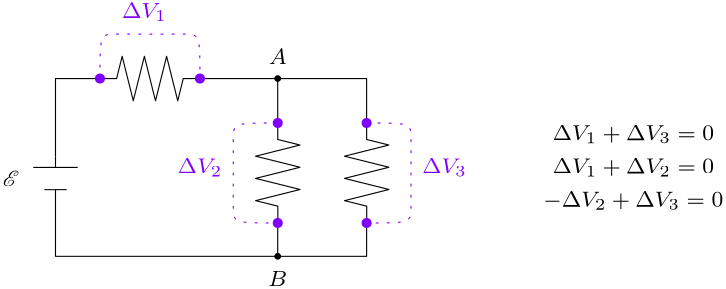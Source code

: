 <?xml version="1.0"?>
<!DOCTYPE ipe SYSTEM "ipe.dtd">
<ipe version="70218" creator="Ipe 7.2.28">
<info created="D:20241128192318" modified="D:20241129105340"/>
<preamble>\usepackage{amssymb}
\usepackage{mathrsfs}</preamble>
<ipestyle name="basic">
<symbol name="arrow/arc(spx)">
<path stroke="sym-stroke" fill="sym-stroke" pen="sym-pen">
0 0 m
-1 0.333 l
-1 -0.333 l
h
</path>
</symbol>
<symbol name="arrow/farc(spx)">
<path stroke="sym-stroke" fill="white" pen="sym-pen">
0 0 m
-1 0.333 l
-1 -0.333 l
h
</path>
</symbol>
<symbol name="arrow/ptarc(spx)">
<path stroke="sym-stroke" fill="sym-stroke" pen="sym-pen">
0 0 m
-1 0.333 l
-0.8 0 l
-1 -0.333 l
h
</path>
</symbol>
<symbol name="arrow/fptarc(spx)">
<path stroke="sym-stroke" fill="white" pen="sym-pen">
0 0 m
-1 0.333 l
-0.8 0 l
-1 -0.333 l
h
</path>
</symbol>
<symbol name="mark/circle(sx)" transformations="translations">
<path fill="sym-stroke">
0.6 0 0 0.6 0 0 e
0.4 0 0 0.4 0 0 e
</path>
</symbol>
<symbol name="mark/disk(sx)" transformations="translations">
<path fill="sym-stroke">
0.6 0 0 0.6 0 0 e
</path>
</symbol>
<symbol name="mark/fdisk(sfx)" transformations="translations">
<group>
<path fill="sym-fill">
0.5 0 0 0.5 0 0 e
</path>
<path fill="sym-stroke" fillrule="eofill">
0.6 0 0 0.6 0 0 e
0.4 0 0 0.4 0 0 e
</path>
</group>
</symbol>
<symbol name="mark/box(sx)" transformations="translations">
<path fill="sym-stroke" fillrule="eofill">
-0.6 -0.6 m
0.6 -0.6 l
0.6 0.6 l
-0.6 0.6 l
h
-0.4 -0.4 m
0.4 -0.4 l
0.4 0.4 l
-0.4 0.4 l
h
</path>
</symbol>
<symbol name="mark/square(sx)" transformations="translations">
<path fill="sym-stroke">
-0.6 -0.6 m
0.6 -0.6 l
0.6 0.6 l
-0.6 0.6 l
h
</path>
</symbol>
<symbol name="mark/fsquare(sfx)" transformations="translations">
<group>
<path fill="sym-fill">
-0.5 -0.5 m
0.5 -0.5 l
0.5 0.5 l
-0.5 0.5 l
h
</path>
<path fill="sym-stroke" fillrule="eofill">
-0.6 -0.6 m
0.6 -0.6 l
0.6 0.6 l
-0.6 0.6 l
h
-0.4 -0.4 m
0.4 -0.4 l
0.4 0.4 l
-0.4 0.4 l
h
</path>
</group>
</symbol>
<symbol name="mark/cross(sx)" transformations="translations">
<group>
<path fill="sym-stroke">
-0.43 -0.57 m
0.57 0.43 l
0.43 0.57 l
-0.57 -0.43 l
h
</path>
<path fill="sym-stroke">
-0.43 0.57 m
0.57 -0.43 l
0.43 -0.57 l
-0.57 0.43 l
h
</path>
</group>
</symbol>
<symbol name="arrow/fnormal(spx)">
<path stroke="sym-stroke" fill="white" pen="sym-pen">
0 0 m
-1 0.333 l
-1 -0.333 l
h
</path>
</symbol>
<symbol name="arrow/pointed(spx)">
<path stroke="sym-stroke" fill="sym-stroke" pen="sym-pen">
0 0 m
-1 0.333 l
-0.8 0 l
-1 -0.333 l
h
</path>
</symbol>
<symbol name="arrow/fpointed(spx)">
<path stroke="sym-stroke" fill="white" pen="sym-pen">
0 0 m
-1 0.333 l
-0.8 0 l
-1 -0.333 l
h
</path>
</symbol>
<symbol name="arrow/linear(spx)">
<path stroke="sym-stroke" pen="sym-pen">
-1 0.333 m
0 0 l
-1 -0.333 l
</path>
</symbol>
<symbol name="arrow/fdouble(spx)">
<path stroke="sym-stroke" fill="white" pen="sym-pen">
0 0 m
-1 0.333 l
-1 -0.333 l
h
-1 0 m
-2 0.333 l
-2 -0.333 l
h
</path>
</symbol>
<symbol name="arrow/double(spx)">
<path stroke="sym-stroke" fill="sym-stroke" pen="sym-pen">
0 0 m
-1 0.333 l
-1 -0.333 l
h
-1 0 m
-2 0.333 l
-2 -0.333 l
h
</path>
</symbol>
<symbol name="arrow/mid-normal(spx)">
<path stroke="sym-stroke" fill="sym-stroke" pen="sym-pen">
0.5 0 m
-0.5 0.333 l
-0.5 -0.333 l
h
</path>
</symbol>
<symbol name="arrow/mid-fnormal(spx)">
<path stroke="sym-stroke" fill="white" pen="sym-pen">
0.5 0 m
-0.5 0.333 l
-0.5 -0.333 l
h
</path>
</symbol>
<symbol name="arrow/mid-pointed(spx)">
<path stroke="sym-stroke" fill="sym-stroke" pen="sym-pen">
0.5 0 m
-0.5 0.333 l
-0.3 0 l
-0.5 -0.333 l
h
</path>
</symbol>
<symbol name="arrow/mid-fpointed(spx)">
<path stroke="sym-stroke" fill="white" pen="sym-pen">
0.5 0 m
-0.5 0.333 l
-0.3 0 l
-0.5 -0.333 l
h
</path>
</symbol>
<symbol name="arrow/mid-double(spx)">
<path stroke="sym-stroke" fill="sym-stroke" pen="sym-pen">
1 0 m
0 0.333 l
0 -0.333 l
h
0 0 m
-1 0.333 l
-1 -0.333 l
h
</path>
</symbol>
<symbol name="arrow/mid-fdouble(spx)">
<path stroke="sym-stroke" fill="white" pen="sym-pen">
1 0 m
0 0.333 l
0 -0.333 l
h
0 0 m
-1 0.333 l
-1 -0.333 l
h
</path>
</symbol>
<anglesize name="22.5 deg" value="22.5"/>
<anglesize name="30 deg" value="30"/>
<anglesize name="45 deg" value="45"/>
<anglesize name="60 deg" value="60"/>
<anglesize name="90 deg" value="90"/>
<arrowsize name="large" value="10"/>
<arrowsize name="small" value="5"/>
<arrowsize name="tiny" value="3"/>
<color name="blue" value="0 0 1"/>
<color name="brown" value="0.647 0.165 0.165"/>
<color name="darkblue" value="0 0 0.545"/>
<color name="darkcyan" value="0 0.545 0.545"/>
<color name="darkgray" value="0.663"/>
<color name="darkgreen" value="0 0.392 0"/>
<color name="darkmagenta" value="0.545 0 0.545"/>
<color name="darkorange" value="1 0.549 0"/>
<color name="darkred" value="0.545 0 0"/>
<color name="gold" value="1 0.843 0"/>
<color name="gray" value="0.745"/>
<color name="green" value="0 1 0"/>
<color name="lightblue" value="0.678 0.847 0.902"/>
<color name="lightcyan" value="0.878 1 1"/>
<color name="lightgray" value="0.827"/>
<color name="lightgreen" value="0.565 0.933 0.565"/>
<color name="lightyellow" value="1 1 0.878"/>
<color name="navy" value="0 0 0.502"/>
<color name="orange" value="1 0.647 0"/>
<color name="pink" value="1 0.753 0.796"/>
<color name="purple" value="0.627 0.125 0.941"/>
<color name="red" value="1 0 0"/>
<color name="seagreen" value="0.18 0.545 0.341"/>
<color name="turquoise" value="0.251 0.878 0.816"/>
<color name="violet" value="0.933 0.51 0.933"/>
<color name="yellow" value="1 1 0"/>
<dashstyle name="dash dot dotted" value="[4 2 1 2 1 2] 0"/>
<dashstyle name="dash dotted" value="[4 2 1 2] 0"/>
<dashstyle name="dashed" value="[4] 0"/>
<dashstyle name="dotted" value="[1 3] 0"/>
<gridsize name="10 pts (~3.5 mm)" value="10"/>
<gridsize name="14 pts (~5 mm)" value="14"/>
<gridsize name="16 pts (~6 mm)" value="16"/>
<gridsize name="20 pts (~7 mm)" value="20"/>
<gridsize name="28 pts (~10 mm)" value="28"/>
<gridsize name="32 pts (~12 mm)" value="32"/>
<gridsize name="4 pts" value="4"/>
<gridsize name="56 pts (~20 mm)" value="56"/>
<gridsize name="8 pts (~3 mm)" value="8"/>
<opacity name="10%" value="0.1"/>
<opacity name="30%" value="0.3"/>
<opacity name="50%" value="0.5"/>
<opacity name="75%" value="0.75"/>
<pen name="fat" value="1.2"/>
<pen name="heavier" value="0.8"/>
<pen name="ultrafat" value="2"/>
<symbolsize name="large" value="5"/>
<symbolsize name="small" value="2"/>
<symbolsize name="tiny" value="1.1"/>
<textsize name="Huge" value="\Huge"/>
<textsize name="LARGE" value="\LARGE"/>
<textsize name="Large" value="\Large"/>
<textsize name="footnote" value="\footnotesize"/>
<textsize name="huge" value="\huge"/>
<textsize name="large" value="\large"/>
<textsize name="script" value="\scriptsize"/>
<textsize name="small" value="\small"/>
<textsize name="tiny" value="\tiny"/>
<textstyle name="center" begin="\begin{center}" end="\end{center}"/>
<textstyle name="item" begin="\begin{itemize}\item{}" end="\end{itemize}"/>
<textstyle name="itemize" begin="\begin{itemize}" end="\end{itemize}"/>
<tiling name="falling" angle="-60" step="4" width="1"/>
<tiling name="rising" angle="30" step="4" width="1"/>
</ipestyle>
<page>
<layer name="alpha"/>
<view layers="alpha" active="alpha"/>
<path layer="alpha" matrix="1.53891 0 0 1.53891 -148.74 -379.394" stroke="black">
272.121 704.079 m
270.802 698.802 l
268.202 709.198 l
265.603 698.802 l
263.004 709.198 l
260.405 698.802 l
257.805 709.198 l
256.487 703.923 l
252.607 704 m
256.611 704 l
272 704 m
276 704 l
</path>
<path matrix="0.00169971 -1.53891 1.53891 0.00169971 -779.817 1075.6" stroke="black">
272.121 704.079 m
270.802 698.802 l
268.202 709.198 l
265.603 698.802 l
263.004 709.198 l
260.405 698.802 l
257.805 709.198 l
256.487 703.923 l
252.607 704 m
256.611 704 l
272 704 m
276 704 l
</path>
<path stroke="black">
276 704 m
304 704 l
304 688 l
</path>
<path matrix="0.00169971 -1.53891 1.53891 0.00169971 -747.817 1075.6" stroke="black">
272.121 704.079 m
270.802 698.802 l
268.202 709.198 l
265.603 698.802 l
263.004 709.198 l
260.405 698.802 l
257.805 709.198 l
256.487 703.923 l
252.607 704 m
256.611 704 l
272 704 m
276 704 l
</path>
<path stroke="black">
304 704 m
336 704 l
336 688 l
</path>
<path stroke="black">
336 652 m
336 640 l
224 640 l
224 664 l
</path>
<path stroke="black">
240 704 m
224 704 l
224 676 l
</path>
<path stroke="black">
304 652 m
304 640 l
</path>
<path stroke="black">
220 664 m
228 664 l
</path>
<path stroke="black">
216 672 m
232 672 l
</path>
<path stroke="black">
224 672 m
224 676 l
</path>
<text matrix="1 0 0 1 0 8" transformations="translations" pos="256 720" stroke="0.502 0 1" type="label" width="16.14" height="5.453" depth="1.1" halign="center" valign="center" size="footnote" style="math">\Delta V_1</text>
<text matrix="1 0 0 1 -48 -52" transformations="translations" pos="256 720" stroke="0" type="label" width="5.957" height="5.579" depth="0" halign="center" valign="center" size="footnote" style="math">\mathscr E</text>
<use name="mark/disk(sx)" pos="304 704" size="small"/>
<text matrix="1 0 0 1 48 -8" transformations="translations" pos="256 720" stroke="0" type="label" width="6.343" height="5.446" depth="0" halign="center" valign="center" size="footnote" style="math">A</text>
<use matrix="1 0 0 1 -32 -64" name="mark/disk(sx)" pos="336 704" size="small"/>
<text matrix="1 0 0 1 48 -88" transformations="translations" pos="256 720" stroke="0" type="label" width="6.78" height="5.446" depth="0" halign="center" valign="center" size="footnote" style="math">B</text>
<use name="mark/disk(sx)" pos="304 688" size="normal" stroke="0.502 0 1"/>
<use name="mark/disk(sx)" pos="304 652" size="normal" stroke="0.502 0 1"/>
<use name="mark/disk(sx)" pos="336 688" size="normal" stroke="0.502 0 1"/>
<use name="mark/disk(sx)" pos="336 652" size="normal" stroke="0.502 0 1"/>
<use name="mark/disk(sx)" pos="276 704" size="normal" stroke="0.502 0 1"/>
<use name="mark/disk(sx)" pos="240 704" size="normal" stroke="0.502 0 1"/>
<path stroke="0.502 0 1" dash="dotted">
240 704 m
240 720
240 720
276 720
276 720
276 704 c
</path>
<path stroke="0.502 0 1" dash="dotted">
304 688 m
288 688
288 688
288 652
288 652
304 652 c
</path>
<path stroke="0.502 0 1" dash="dotted">
336 688 m
352 688
352 688
352 652
352 652
336 652 c
</path>
<text matrix="1 0 0 1 20 -48" transformations="translations" pos="256 720" stroke="0.502 0 1" type="label" width="16.14" height="5.453" depth="1.1" halign="center" valign="center" size="footnote" style="math">\Delta V_2</text>
<text matrix="1 0 0 1 108 -48" transformations="translations" pos="256 720" stroke="0.502 0 1" type="label" width="16.14" height="5.453" depth="1.1" halign="center" valign="center" size="footnote" style="math">\Delta V_3</text>
<text matrix="1 0 0 1 176 -48" transformations="translations" pos="256 720" stroke="0" type="label" width="58.155" height="5.453" depth="1.1" halign="center" valign="center" size="footnote" style="math">\Delta V_1 + \Delta V_2  = 0</text>
<text matrix="1 0 0 1 176 -36" transformations="translations" pos="256 720" stroke="0" type="label" width="58.155" height="5.453" depth="1.1" halign="center" valign="center" size="footnote" style="math">\Delta V_1 + \Delta V_3  = 0</text>
<text matrix="1 0 0 1 176 -60" transformations="translations" pos="256 720" stroke="0" type="label" width="64.741" height="5.453" depth="1.1" halign="center" valign="center" size="footnote" style="math">-\Delta V_2 + \Delta V_3  = 0</text>
</page>
</ipe>
